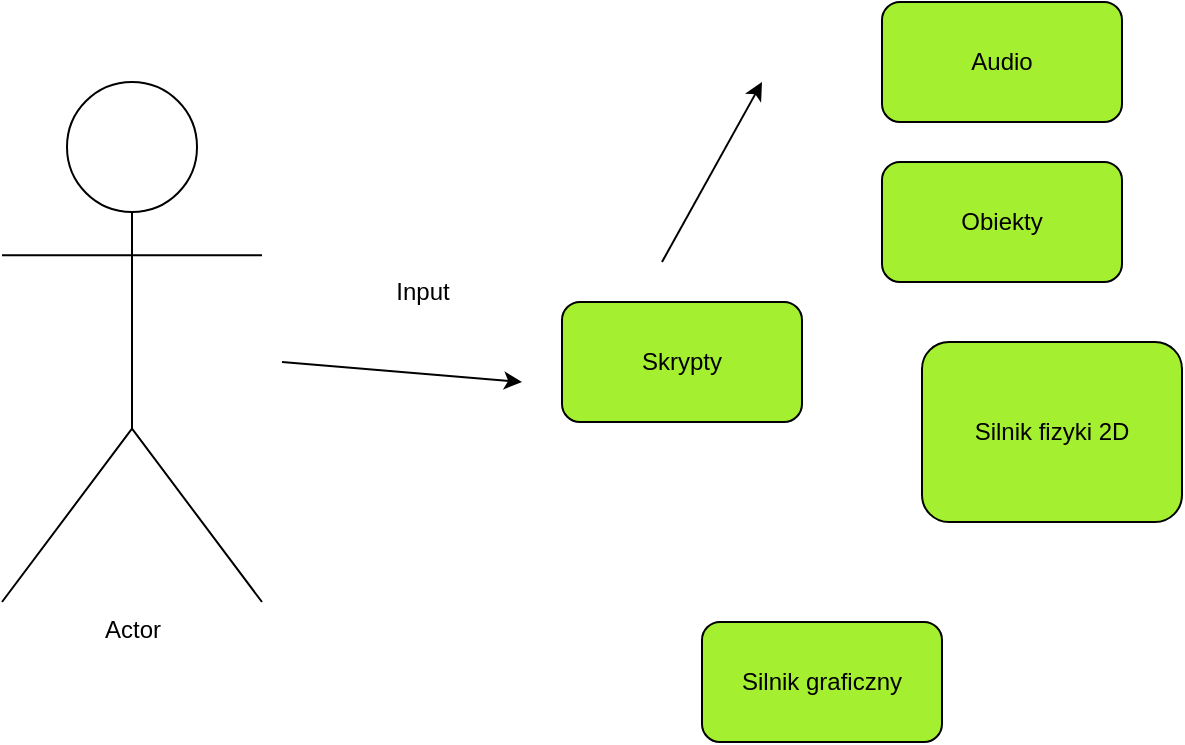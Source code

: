 <mxfile version="20.5.3" type="device"><diagram id="H0S2KHMytncWIIM8KXZ4" name="Strona-1"><mxGraphModel dx="998" dy="579" grid="1" gridSize="10" guides="1" tooltips="1" connect="1" arrows="1" fold="1" page="1" pageScale="1" pageWidth="827" pageHeight="1169" math="0" shadow="0"><root><mxCell id="0"/><mxCell id="1" parent="0"/><mxCell id="zwFXg28Wr7_zNNNJcgpt-1" value="Actor" style="shape=umlActor;verticalLabelPosition=bottom;verticalAlign=top;html=1;outlineConnect=0;" vertex="1" parent="1"><mxGeometry x="40" y="80" width="130" height="260" as="geometry"/></mxCell><mxCell id="zwFXg28Wr7_zNNNJcgpt-4" value="Input" style="text;html=1;align=center;verticalAlign=middle;resizable=0;points=[];autosize=1;strokeColor=none;fillColor=none;" vertex="1" parent="1"><mxGeometry x="225" y="170" width="50" height="30" as="geometry"/></mxCell><mxCell id="zwFXg28Wr7_zNNNJcgpt-10" value="Silnik fizyki 2D" style="rounded=1;whiteSpace=wrap;html=1;fillColor=#A3EF30;gradientColor=none;" vertex="1" parent="1"><mxGeometry x="500" y="210" width="130" height="90" as="geometry"/></mxCell><mxCell id="zwFXg28Wr7_zNNNJcgpt-11" value="Skrypty" style="rounded=1;whiteSpace=wrap;html=1;fillColor=#A3EF30;gradientColor=none;" vertex="1" parent="1"><mxGeometry x="320" y="190" width="120" height="60" as="geometry"/></mxCell><mxCell id="zwFXg28Wr7_zNNNJcgpt-12" value="" style="endArrow=classic;html=1;rounded=0;" edge="1" parent="1"><mxGeometry width="50" height="50" relative="1" as="geometry"><mxPoint x="180" y="220" as="sourcePoint"/><mxPoint x="300" y="230" as="targetPoint"/></mxGeometry></mxCell><mxCell id="zwFXg28Wr7_zNNNJcgpt-13" value="" style="endArrow=classic;html=1;rounded=0;" edge="1" parent="1"><mxGeometry width="50" height="50" relative="1" as="geometry"><mxPoint x="370" y="170" as="sourcePoint"/><mxPoint x="420" y="80" as="targetPoint"/></mxGeometry></mxCell><mxCell id="zwFXg28Wr7_zNNNJcgpt-14" value="Audio" style="rounded=1;whiteSpace=wrap;html=1;fillColor=#A3EF30;gradientColor=none;" vertex="1" parent="1"><mxGeometry x="480" y="40" width="120" height="60" as="geometry"/></mxCell><mxCell id="zwFXg28Wr7_zNNNJcgpt-15" value="Silnik graficzny" style="rounded=1;whiteSpace=wrap;html=1;fillColor=#A3EF30;gradientColor=none;" vertex="1" parent="1"><mxGeometry x="390" y="350" width="120" height="60" as="geometry"/></mxCell><mxCell id="zwFXg28Wr7_zNNNJcgpt-16" value="Obiekty" style="rounded=1;whiteSpace=wrap;html=1;fillColor=#A3EF30;gradientColor=none;" vertex="1" parent="1"><mxGeometry x="480" y="120" width="120" height="60" as="geometry"/></mxCell></root></mxGraphModel></diagram></mxfile>